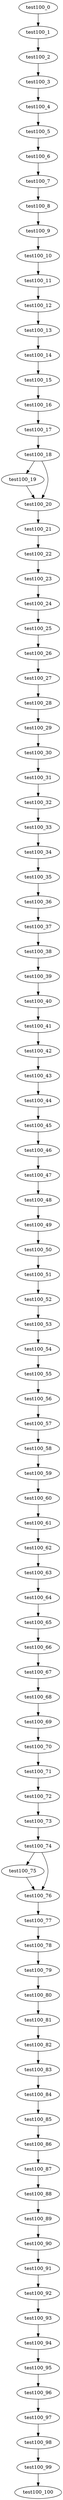 digraph G {
test100_0->test100_1;
test100_1->test100_2;
test100_2->test100_3;
test100_3->test100_4;
test100_4->test100_5;
test100_5->test100_6;
test100_6->test100_7;
test100_7->test100_8;
test100_8->test100_9;
test100_9->test100_10;
test100_10->test100_11;
test100_11->test100_12;
test100_12->test100_13;
test100_13->test100_14;
test100_14->test100_15;
test100_15->test100_16;
test100_16->test100_17;
test100_17->test100_18;
test100_18->test100_19;
test100_18->test100_20;
test100_19->test100_20;
test100_20->test100_21;
test100_21->test100_22;
test100_22->test100_23;
test100_23->test100_24;
test100_24->test100_25;
test100_25->test100_26;
test100_26->test100_27;
test100_27->test100_28;
test100_28->test100_29;
test100_29->test100_30;
test100_30->test100_31;
test100_31->test100_32;
test100_32->test100_33;
test100_33->test100_34;
test100_34->test100_35;
test100_35->test100_36;
test100_36->test100_37;
test100_37->test100_38;
test100_38->test100_39;
test100_39->test100_40;
test100_40->test100_41;
test100_41->test100_42;
test100_42->test100_43;
test100_43->test100_44;
test100_44->test100_45;
test100_45->test100_46;
test100_46->test100_47;
test100_47->test100_48;
test100_48->test100_49;
test100_49->test100_50;
test100_50->test100_51;
test100_51->test100_52;
test100_52->test100_53;
test100_53->test100_54;
test100_54->test100_55;
test100_55->test100_56;
test100_56->test100_57;
test100_57->test100_58;
test100_58->test100_59;
test100_59->test100_60;
test100_60->test100_61;
test100_61->test100_62;
test100_62->test100_63;
test100_63->test100_64;
test100_64->test100_65;
test100_65->test100_66;
test100_66->test100_67;
test100_67->test100_68;
test100_68->test100_69;
test100_69->test100_70;
test100_70->test100_71;
test100_71->test100_72;
test100_72->test100_73;
test100_73->test100_74;
test100_74->test100_75;
test100_74->test100_76;
test100_75->test100_76;
test100_76->test100_77;
test100_77->test100_78;
test100_78->test100_79;
test100_79->test100_80;
test100_80->test100_81;
test100_81->test100_82;
test100_82->test100_83;
test100_83->test100_84;
test100_84->test100_85;
test100_85->test100_86;
test100_86->test100_87;
test100_87->test100_88;
test100_88->test100_89;
test100_89->test100_90;
test100_90->test100_91;
test100_91->test100_92;
test100_92->test100_93;
test100_93->test100_94;
test100_94->test100_95;
test100_95->test100_96;
test100_96->test100_97;
test100_97->test100_98;
test100_98->test100_99;
test100_99->test100_100;

}
